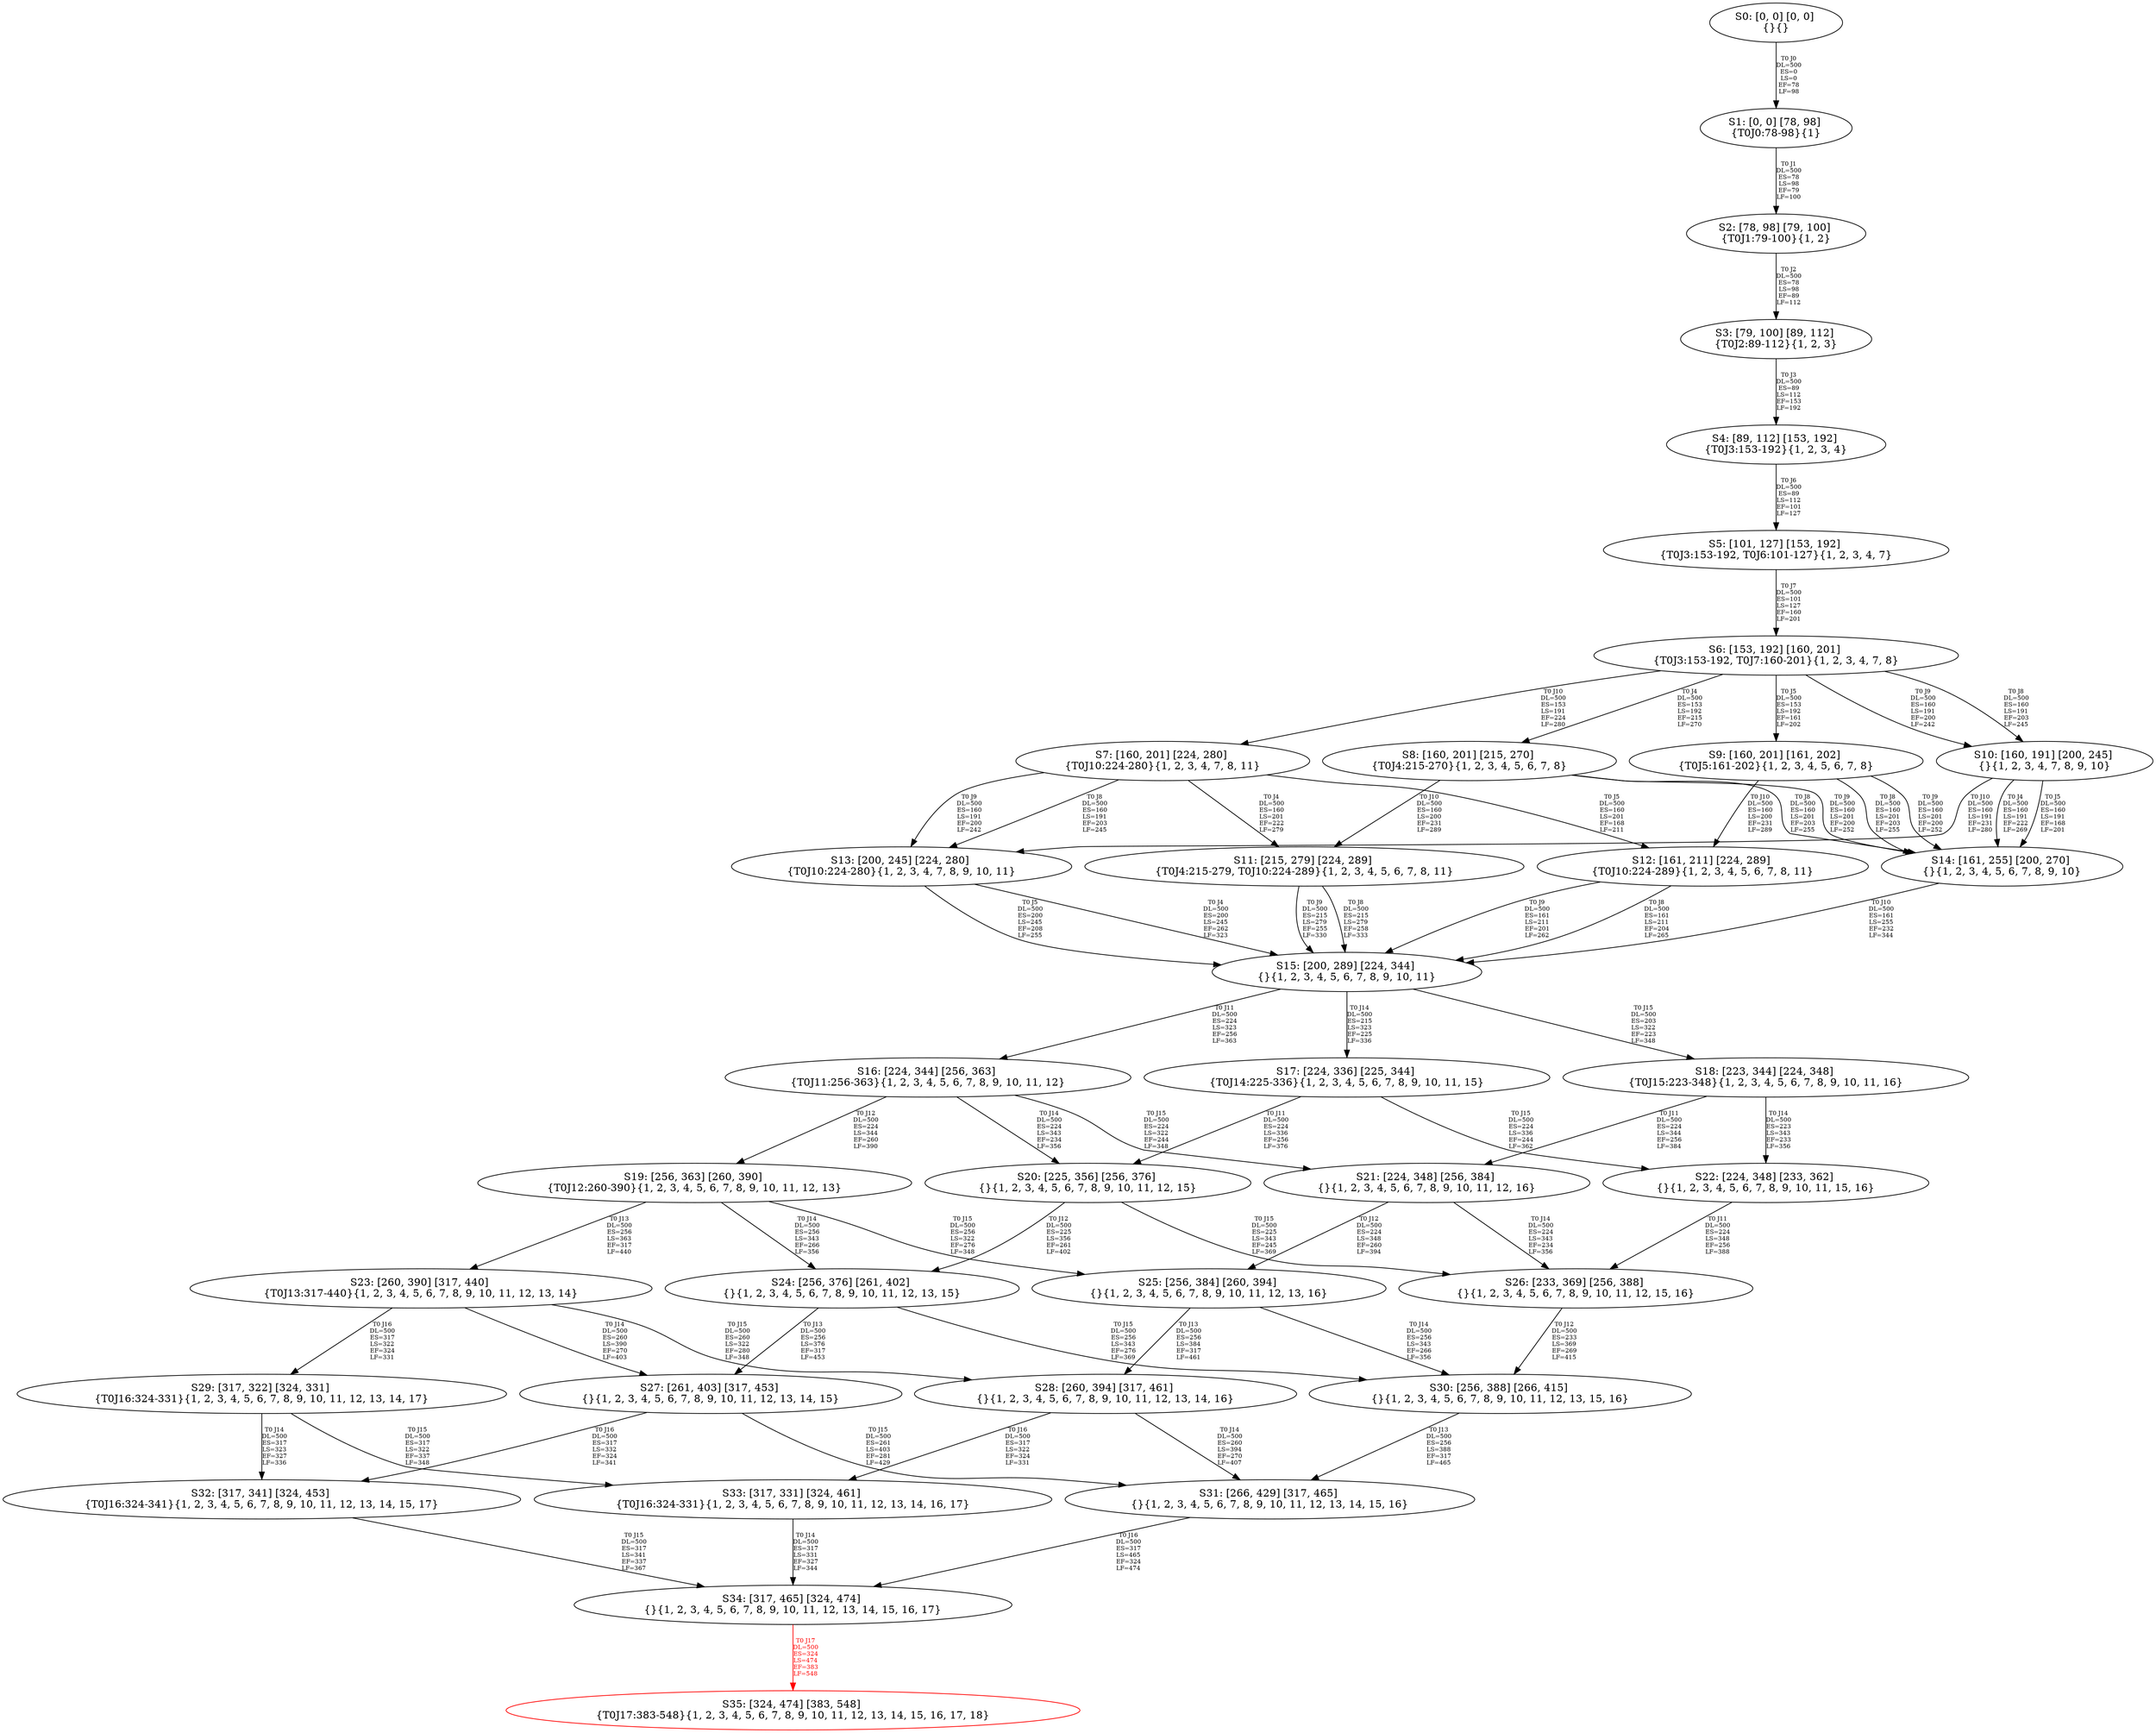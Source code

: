 digraph {
	S0[label="S0: [0, 0] [0, 0] \n{}{}"];
	S1[label="S1: [0, 0] [78, 98] \n{T0J0:78-98}{1}"];
	S2[label="S2: [78, 98] [79, 100] \n{T0J1:79-100}{1, 2}"];
	S3[label="S3: [79, 100] [89, 112] \n{T0J2:89-112}{1, 2, 3}"];
	S4[label="S4: [89, 112] [153, 192] \n{T0J3:153-192}{1, 2, 3, 4}"];
	S5[label="S5: [101, 127] [153, 192] \n{T0J3:153-192, T0J6:101-127}{1, 2, 3, 4, 7}"];
	S6[label="S6: [153, 192] [160, 201] \n{T0J3:153-192, T0J7:160-201}{1, 2, 3, 4, 7, 8}"];
	S7[label="S7: [160, 201] [224, 280] \n{T0J10:224-280}{1, 2, 3, 4, 7, 8, 11}"];
	S8[label="S8: [160, 201] [215, 270] \n{T0J4:215-270}{1, 2, 3, 4, 5, 6, 7, 8}"];
	S9[label="S9: [160, 201] [161, 202] \n{T0J5:161-202}{1, 2, 3, 4, 5, 6, 7, 8}"];
	S10[label="S10: [160, 191] [200, 245] \n{}{1, 2, 3, 4, 7, 8, 9, 10}"];
	S11[label="S11: [215, 279] [224, 289] \n{T0J4:215-279, T0J10:224-289}{1, 2, 3, 4, 5, 6, 7, 8, 11}"];
	S12[label="S12: [161, 211] [224, 289] \n{T0J10:224-289}{1, 2, 3, 4, 5, 6, 7, 8, 11}"];
	S13[label="S13: [200, 245] [224, 280] \n{T0J10:224-280}{1, 2, 3, 4, 7, 8, 9, 10, 11}"];
	S14[label="S14: [161, 255] [200, 270] \n{}{1, 2, 3, 4, 5, 6, 7, 8, 9, 10}"];
	S15[label="S15: [200, 289] [224, 344] \n{}{1, 2, 3, 4, 5, 6, 7, 8, 9, 10, 11}"];
	S16[label="S16: [224, 344] [256, 363] \n{T0J11:256-363}{1, 2, 3, 4, 5, 6, 7, 8, 9, 10, 11, 12}"];
	S17[label="S17: [224, 336] [225, 344] \n{T0J14:225-336}{1, 2, 3, 4, 5, 6, 7, 8, 9, 10, 11, 15}"];
	S18[label="S18: [223, 344] [224, 348] \n{T0J15:223-348}{1, 2, 3, 4, 5, 6, 7, 8, 9, 10, 11, 16}"];
	S19[label="S19: [256, 363] [260, 390] \n{T0J12:260-390}{1, 2, 3, 4, 5, 6, 7, 8, 9, 10, 11, 12, 13}"];
	S20[label="S20: [225, 356] [256, 376] \n{}{1, 2, 3, 4, 5, 6, 7, 8, 9, 10, 11, 12, 15}"];
	S21[label="S21: [224, 348] [256, 384] \n{}{1, 2, 3, 4, 5, 6, 7, 8, 9, 10, 11, 12, 16}"];
	S22[label="S22: [224, 348] [233, 362] \n{}{1, 2, 3, 4, 5, 6, 7, 8, 9, 10, 11, 15, 16}"];
	S23[label="S23: [260, 390] [317, 440] \n{T0J13:317-440}{1, 2, 3, 4, 5, 6, 7, 8, 9, 10, 11, 12, 13, 14}"];
	S24[label="S24: [256, 376] [261, 402] \n{}{1, 2, 3, 4, 5, 6, 7, 8, 9, 10, 11, 12, 13, 15}"];
	S25[label="S25: [256, 384] [260, 394] \n{}{1, 2, 3, 4, 5, 6, 7, 8, 9, 10, 11, 12, 13, 16}"];
	S26[label="S26: [233, 369] [256, 388] \n{}{1, 2, 3, 4, 5, 6, 7, 8, 9, 10, 11, 12, 15, 16}"];
	S27[label="S27: [261, 403] [317, 453] \n{}{1, 2, 3, 4, 5, 6, 7, 8, 9, 10, 11, 12, 13, 14, 15}"];
	S28[label="S28: [260, 394] [317, 461] \n{}{1, 2, 3, 4, 5, 6, 7, 8, 9, 10, 11, 12, 13, 14, 16}"];
	S29[label="S29: [317, 322] [324, 331] \n{T0J16:324-331}{1, 2, 3, 4, 5, 6, 7, 8, 9, 10, 11, 12, 13, 14, 17}"];
	S30[label="S30: [256, 388] [266, 415] \n{}{1, 2, 3, 4, 5, 6, 7, 8, 9, 10, 11, 12, 13, 15, 16}"];
	S31[label="S31: [266, 429] [317, 465] \n{}{1, 2, 3, 4, 5, 6, 7, 8, 9, 10, 11, 12, 13, 14, 15, 16}"];
	S32[label="S32: [317, 341] [324, 453] \n{T0J16:324-341}{1, 2, 3, 4, 5, 6, 7, 8, 9, 10, 11, 12, 13, 14, 15, 17}"];
	S33[label="S33: [317, 331] [324, 461] \n{T0J16:324-331}{1, 2, 3, 4, 5, 6, 7, 8, 9, 10, 11, 12, 13, 14, 16, 17}"];
	S34[label="S34: [317, 465] [324, 474] \n{}{1, 2, 3, 4, 5, 6, 7, 8, 9, 10, 11, 12, 13, 14, 15, 16, 17}"];
	S35[label="S35: [324, 474] [383, 548] \n{T0J17:383-548}{1, 2, 3, 4, 5, 6, 7, 8, 9, 10, 11, 12, 13, 14, 15, 16, 17, 18}"];
	S0 -> S1[label="T0 J0\nDL=500\nES=0\nLS=0\nEF=78\nLF=98",fontsize=8];
	S1 -> S2[label="T0 J1\nDL=500\nES=78\nLS=98\nEF=79\nLF=100",fontsize=8];
	S2 -> S3[label="T0 J2\nDL=500\nES=78\nLS=98\nEF=89\nLF=112",fontsize=8];
	S3 -> S4[label="T0 J3\nDL=500\nES=89\nLS=112\nEF=153\nLF=192",fontsize=8];
	S4 -> S5[label="T0 J6\nDL=500\nES=89\nLS=112\nEF=101\nLF=127",fontsize=8];
	S5 -> S6[label="T0 J7\nDL=500\nES=101\nLS=127\nEF=160\nLF=201",fontsize=8];
	S6 -> S8[label="T0 J4\nDL=500\nES=153\nLS=192\nEF=215\nLF=270",fontsize=8];
	S6 -> S9[label="T0 J5\nDL=500\nES=153\nLS=192\nEF=161\nLF=202",fontsize=8];
	S6 -> S10[label="T0 J8\nDL=500\nES=160\nLS=191\nEF=203\nLF=245",fontsize=8];
	S6 -> S10[label="T0 J9\nDL=500\nES=160\nLS=191\nEF=200\nLF=242",fontsize=8];
	S6 -> S7[label="T0 J10\nDL=500\nES=153\nLS=191\nEF=224\nLF=280",fontsize=8];
	S7 -> S11[label="T0 J4\nDL=500\nES=160\nLS=201\nEF=222\nLF=279",fontsize=8];
	S7 -> S12[label="T0 J5\nDL=500\nES=160\nLS=201\nEF=168\nLF=211",fontsize=8];
	S7 -> S13[label="T0 J8\nDL=500\nES=160\nLS=191\nEF=203\nLF=245",fontsize=8];
	S7 -> S13[label="T0 J9\nDL=500\nES=160\nLS=191\nEF=200\nLF=242",fontsize=8];
	S8 -> S14[label="T0 J8\nDL=500\nES=160\nLS=201\nEF=203\nLF=255",fontsize=8];
	S8 -> S14[label="T0 J9\nDL=500\nES=160\nLS=201\nEF=200\nLF=252",fontsize=8];
	S8 -> S11[label="T0 J10\nDL=500\nES=160\nLS=200\nEF=231\nLF=289",fontsize=8];
	S9 -> S14[label="T0 J8\nDL=500\nES=160\nLS=201\nEF=203\nLF=255",fontsize=8];
	S9 -> S14[label="T0 J9\nDL=500\nES=160\nLS=201\nEF=200\nLF=252",fontsize=8];
	S9 -> S12[label="T0 J10\nDL=500\nES=160\nLS=200\nEF=231\nLF=289",fontsize=8];
	S10 -> S14[label="T0 J4\nDL=500\nES=160\nLS=191\nEF=222\nLF=269",fontsize=8];
	S10 -> S14[label="T0 J5\nDL=500\nES=160\nLS=191\nEF=168\nLF=201",fontsize=8];
	S10 -> S13[label="T0 J10\nDL=500\nES=160\nLS=191\nEF=231\nLF=280",fontsize=8];
	S11 -> S15[label="T0 J8\nDL=500\nES=215\nLS=279\nEF=258\nLF=333",fontsize=8];
	S11 -> S15[label="T0 J9\nDL=500\nES=215\nLS=279\nEF=255\nLF=330",fontsize=8];
	S12 -> S15[label="T0 J8\nDL=500\nES=161\nLS=211\nEF=204\nLF=265",fontsize=8];
	S12 -> S15[label="T0 J9\nDL=500\nES=161\nLS=211\nEF=201\nLF=262",fontsize=8];
	S13 -> S15[label="T0 J4\nDL=500\nES=200\nLS=245\nEF=262\nLF=323",fontsize=8];
	S13 -> S15[label="T0 J5\nDL=500\nES=200\nLS=245\nEF=208\nLF=255",fontsize=8];
	S14 -> S15[label="T0 J10\nDL=500\nES=161\nLS=255\nEF=232\nLF=344",fontsize=8];
	S15 -> S16[label="T0 J11\nDL=500\nES=224\nLS=323\nEF=256\nLF=363",fontsize=8];
	S15 -> S17[label="T0 J14\nDL=500\nES=215\nLS=323\nEF=225\nLF=336",fontsize=8];
	S15 -> S18[label="T0 J15\nDL=500\nES=203\nLS=322\nEF=223\nLF=348",fontsize=8];
	S16 -> S19[label="T0 J12\nDL=500\nES=224\nLS=344\nEF=260\nLF=390",fontsize=8];
	S16 -> S20[label="T0 J14\nDL=500\nES=224\nLS=343\nEF=234\nLF=356",fontsize=8];
	S16 -> S21[label="T0 J15\nDL=500\nES=224\nLS=322\nEF=244\nLF=348",fontsize=8];
	S17 -> S20[label="T0 J11\nDL=500\nES=224\nLS=336\nEF=256\nLF=376",fontsize=8];
	S17 -> S22[label="T0 J15\nDL=500\nES=224\nLS=336\nEF=244\nLF=362",fontsize=8];
	S18 -> S21[label="T0 J11\nDL=500\nES=224\nLS=344\nEF=256\nLF=384",fontsize=8];
	S18 -> S22[label="T0 J14\nDL=500\nES=223\nLS=343\nEF=233\nLF=356",fontsize=8];
	S19 -> S23[label="T0 J13\nDL=500\nES=256\nLS=363\nEF=317\nLF=440",fontsize=8];
	S19 -> S24[label="T0 J14\nDL=500\nES=256\nLS=343\nEF=266\nLF=356",fontsize=8];
	S19 -> S25[label="T0 J15\nDL=500\nES=256\nLS=322\nEF=276\nLF=348",fontsize=8];
	S20 -> S24[label="T0 J12\nDL=500\nES=225\nLS=356\nEF=261\nLF=402",fontsize=8];
	S20 -> S26[label="T0 J15\nDL=500\nES=225\nLS=343\nEF=245\nLF=369",fontsize=8];
	S21 -> S25[label="T0 J12\nDL=500\nES=224\nLS=348\nEF=260\nLF=394",fontsize=8];
	S21 -> S26[label="T0 J14\nDL=500\nES=224\nLS=343\nEF=234\nLF=356",fontsize=8];
	S22 -> S26[label="T0 J11\nDL=500\nES=224\nLS=348\nEF=256\nLF=388",fontsize=8];
	S23 -> S27[label="T0 J14\nDL=500\nES=260\nLS=390\nEF=270\nLF=403",fontsize=8];
	S23 -> S28[label="T0 J15\nDL=500\nES=260\nLS=322\nEF=280\nLF=348",fontsize=8];
	S23 -> S29[label="T0 J16\nDL=500\nES=317\nLS=322\nEF=324\nLF=331",fontsize=8];
	S24 -> S27[label="T0 J13\nDL=500\nES=256\nLS=376\nEF=317\nLF=453",fontsize=8];
	S24 -> S30[label="T0 J15\nDL=500\nES=256\nLS=343\nEF=276\nLF=369",fontsize=8];
	S25 -> S28[label="T0 J13\nDL=500\nES=256\nLS=384\nEF=317\nLF=461",fontsize=8];
	S25 -> S30[label="T0 J14\nDL=500\nES=256\nLS=343\nEF=266\nLF=356",fontsize=8];
	S26 -> S30[label="T0 J12\nDL=500\nES=233\nLS=369\nEF=269\nLF=415",fontsize=8];
	S27 -> S31[label="T0 J15\nDL=500\nES=261\nLS=403\nEF=281\nLF=429",fontsize=8];
	S27 -> S32[label="T0 J16\nDL=500\nES=317\nLS=332\nEF=324\nLF=341",fontsize=8];
	S28 -> S31[label="T0 J14\nDL=500\nES=260\nLS=394\nEF=270\nLF=407",fontsize=8];
	S28 -> S33[label="T0 J16\nDL=500\nES=317\nLS=322\nEF=324\nLF=331",fontsize=8];
	S29 -> S32[label="T0 J14\nDL=500\nES=317\nLS=323\nEF=327\nLF=336",fontsize=8];
	S29 -> S33[label="T0 J15\nDL=500\nES=317\nLS=322\nEF=337\nLF=348",fontsize=8];
	S30 -> S31[label="T0 J13\nDL=500\nES=256\nLS=388\nEF=317\nLF=465",fontsize=8];
	S31 -> S34[label="T0 J16\nDL=500\nES=317\nLS=465\nEF=324\nLF=474",fontsize=8];
	S32 -> S34[label="T0 J15\nDL=500\nES=317\nLS=341\nEF=337\nLF=367",fontsize=8];
	S33 -> S34[label="T0 J14\nDL=500\nES=317\nLS=331\nEF=327\nLF=344",fontsize=8];
	S34 -> S35[label="T0 J17\nDL=500\nES=324\nLS=474\nEF=383\nLF=548",color=Red,fontcolor=Red,fontsize=8];
S35[color=Red];
}
